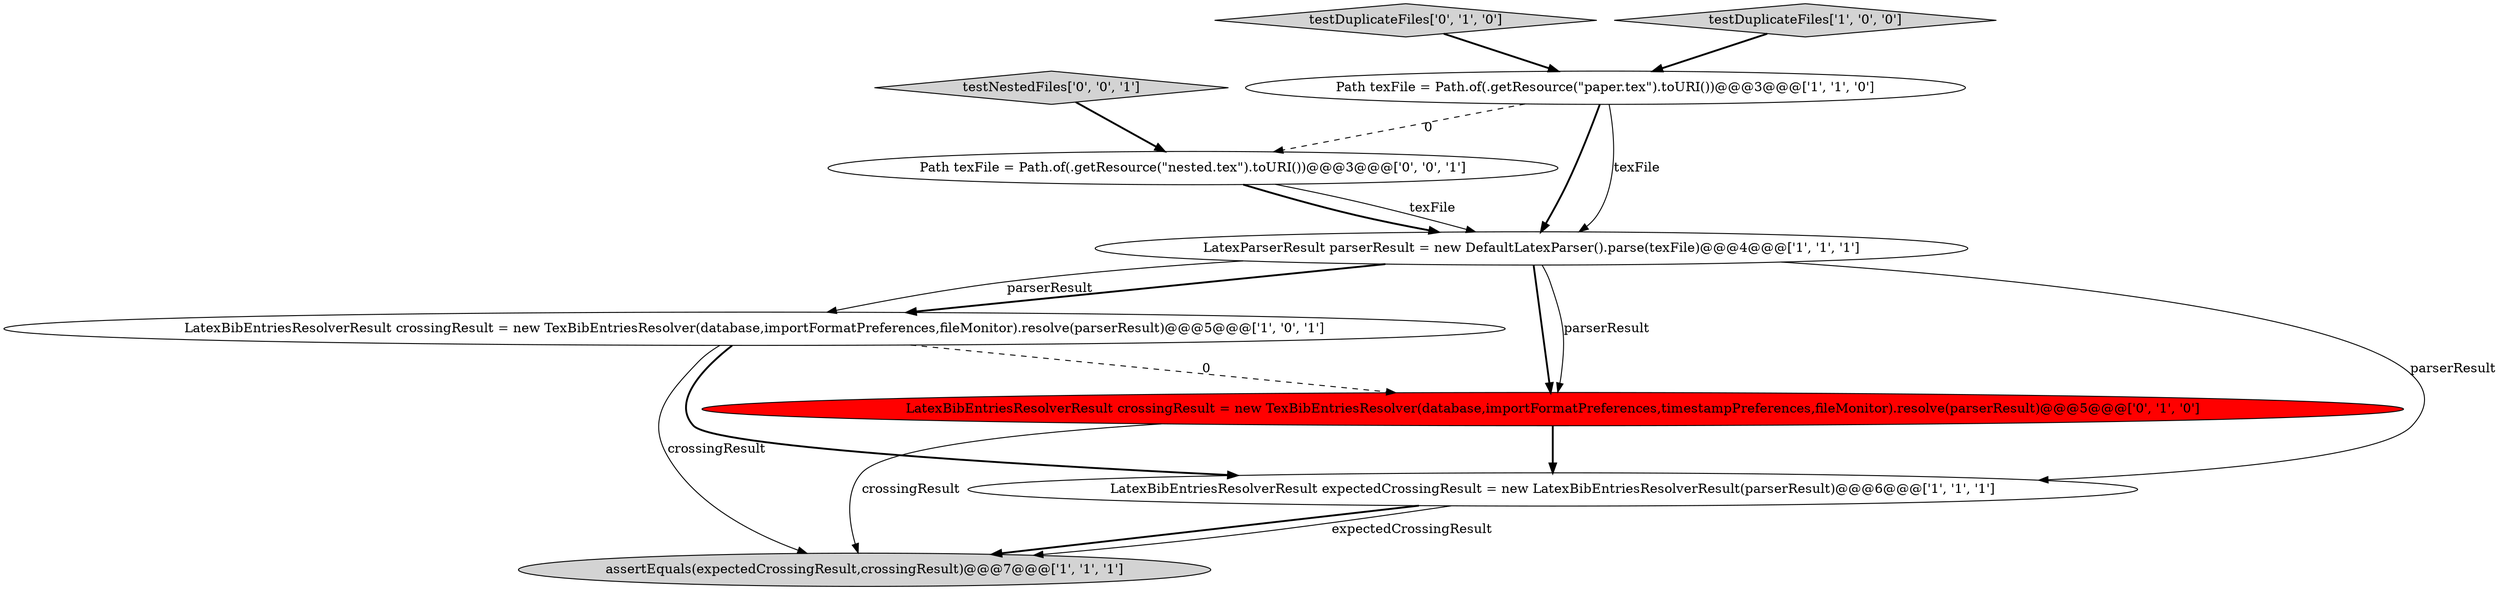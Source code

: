 digraph {
9 [style = filled, label = "testNestedFiles['0', '0', '1']", fillcolor = lightgray, shape = diamond image = "AAA0AAABBB3BBB"];
6 [style = filled, label = "testDuplicateFiles['0', '1', '0']", fillcolor = lightgray, shape = diamond image = "AAA0AAABBB2BBB"];
1 [style = filled, label = "LatexBibEntriesResolverResult expectedCrossingResult = new LatexBibEntriesResolverResult(parserResult)@@@6@@@['1', '1', '1']", fillcolor = white, shape = ellipse image = "AAA0AAABBB1BBB"];
4 [style = filled, label = "LatexParserResult parserResult = new DefaultLatexParser().parse(texFile)@@@4@@@['1', '1', '1']", fillcolor = white, shape = ellipse image = "AAA0AAABBB1BBB"];
7 [style = filled, label = "LatexBibEntriesResolverResult crossingResult = new TexBibEntriesResolver(database,importFormatPreferences,timestampPreferences,fileMonitor).resolve(parserResult)@@@5@@@['0', '1', '0']", fillcolor = red, shape = ellipse image = "AAA1AAABBB2BBB"];
8 [style = filled, label = "Path texFile = Path.of(.getResource(\"nested.tex\").toURI())@@@3@@@['0', '0', '1']", fillcolor = white, shape = ellipse image = "AAA0AAABBB3BBB"];
2 [style = filled, label = "assertEquals(expectedCrossingResult,crossingResult)@@@7@@@['1', '1', '1']", fillcolor = lightgray, shape = ellipse image = "AAA0AAABBB1BBB"];
3 [style = filled, label = "testDuplicateFiles['1', '0', '0']", fillcolor = lightgray, shape = diamond image = "AAA0AAABBB1BBB"];
0 [style = filled, label = "Path texFile = Path.of(.getResource(\"paper.tex\").toURI())@@@3@@@['1', '1', '0']", fillcolor = white, shape = ellipse image = "AAA0AAABBB1BBB"];
5 [style = filled, label = "LatexBibEntriesResolverResult crossingResult = new TexBibEntriesResolver(database,importFormatPreferences,fileMonitor).resolve(parserResult)@@@5@@@['1', '0', '1']", fillcolor = white, shape = ellipse image = "AAA0AAABBB1BBB"];
0->4 [style = solid, label="texFile"];
4->1 [style = solid, label="parserResult"];
8->4 [style = solid, label="texFile"];
5->1 [style = bold, label=""];
0->8 [style = dashed, label="0"];
1->2 [style = bold, label=""];
6->0 [style = bold, label=""];
7->1 [style = bold, label=""];
8->4 [style = bold, label=""];
5->7 [style = dashed, label="0"];
9->8 [style = bold, label=""];
0->4 [style = bold, label=""];
1->2 [style = solid, label="expectedCrossingResult"];
7->2 [style = solid, label="crossingResult"];
5->2 [style = solid, label="crossingResult"];
4->5 [style = bold, label=""];
4->7 [style = bold, label=""];
3->0 [style = bold, label=""];
4->5 [style = solid, label="parserResult"];
4->7 [style = solid, label="parserResult"];
}
